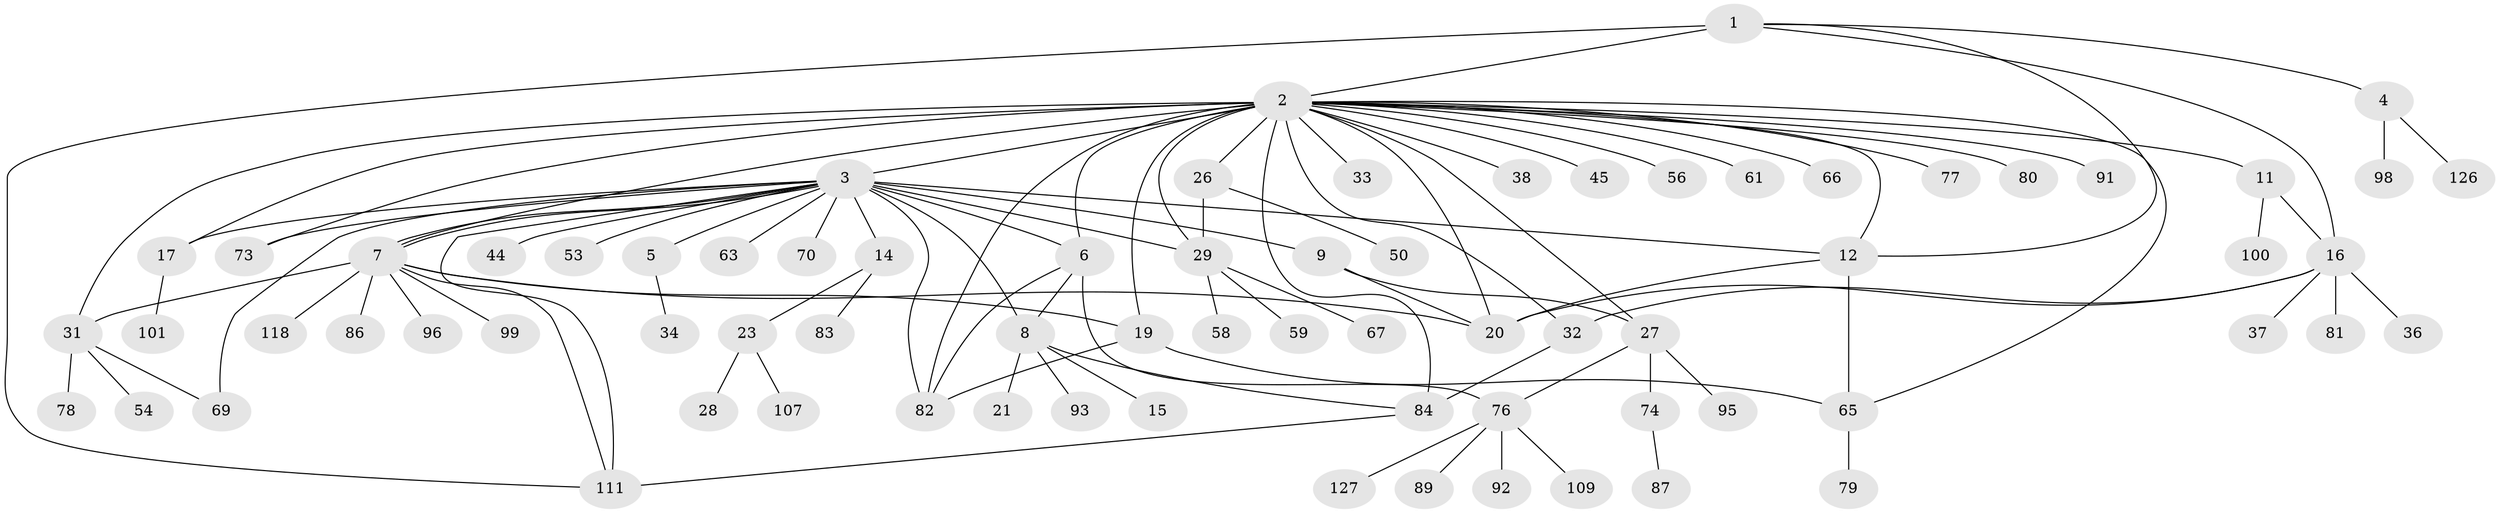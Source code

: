 // original degree distribution, {8: 0.006756756756756757, 16: 0.006756756756756757, 25: 0.006756756756756757, 3: 0.10810810810810811, 2: 0.17567567567567569, 5: 0.04054054054054054, 11: 0.006756756756756757, 10: 0.006756756756756757, 13: 0.013513513513513514, 7: 0.033783783783783786, 1: 0.49324324324324326, 4: 0.08783783783783784, 6: 0.013513513513513514}
// Generated by graph-tools (version 1.1) at 2025/14/03/09/25 04:14:28]
// undirected, 74 vertices, 104 edges
graph export_dot {
graph [start="1"]
  node [color=gray90,style=filled];
  1 [super="+110+140"];
  2 [super="+47+119+123+114+10+39+71"];
  3 [super="+18+64+22+108+106+144+138+104+62+48+13"];
  4;
  5;
  6;
  7 [super="+30"];
  8 [super="+51+94+129+120"];
  9;
  11;
  12 [super="+57+122"];
  14;
  15;
  16 [super="+24"];
  17 [super="+88"];
  19;
  20 [super="+60+52"];
  21 [super="+97"];
  23;
  26;
  27;
  28;
  29;
  31 [super="+85+42+46"];
  32;
  33;
  34;
  36;
  37;
  38;
  44;
  45;
  50;
  53;
  54;
  56;
  58;
  59;
  61;
  63;
  65 [super="+121+72"];
  66 [super="+105"];
  67;
  69;
  70 [super="+148"];
  73;
  74;
  76;
  77;
  78;
  79;
  80;
  81;
  82 [super="+145"];
  83;
  84 [super="+90"];
  86;
  87;
  89 [super="+102"];
  91 [super="+130"];
  92;
  93;
  95;
  96;
  98;
  99;
  100;
  101;
  107 [super="+141"];
  109;
  111 [super="+139"];
  118;
  126;
  127 [super="+128"];
  1 -- 2 [weight=2];
  1 -- 4;
  1 -- 12;
  1 -- 111;
  1 -- 16;
  2 -- 3 [weight=4];
  2 -- 6;
  2 -- 11;
  2 -- 31 [weight=3];
  2 -- 33;
  2 -- 38;
  2 -- 12 [weight=3];
  2 -- 66;
  2 -- 77;
  2 -- 80;
  2 -- 19;
  2 -- 20;
  2 -- 84 [weight=2];
  2 -- 26;
  2 -- 27;
  2 -- 29 [weight=2];
  2 -- 32;
  2 -- 91;
  2 -- 45;
  2 -- 56;
  2 -- 17;
  2 -- 65;
  2 -- 82;
  2 -- 7 [weight=2];
  2 -- 73;
  2 -- 61;
  3 -- 5;
  3 -- 6;
  3 -- 7 [weight=2];
  3 -- 7;
  3 -- 8;
  3 -- 9;
  3 -- 44;
  3 -- 69;
  3 -- 82;
  3 -- 111 [weight=2];
  3 -- 12 [weight=3];
  3 -- 73;
  3 -- 53;
  3 -- 63;
  3 -- 17;
  3 -- 70;
  3 -- 29;
  3 -- 14;
  4 -- 98;
  4 -- 126;
  5 -- 34;
  6 -- 8;
  6 -- 76;
  6 -- 82;
  7 -- 19;
  7 -- 86;
  7 -- 96;
  7 -- 118;
  7 -- 111;
  7 -- 31;
  7 -- 20;
  7 -- 99;
  8 -- 15;
  8 -- 21;
  8 -- 93;
  8 -- 84;
  9 -- 27;
  9 -- 20;
  11 -- 16;
  11 -- 100;
  12 -- 20;
  12 -- 65;
  14 -- 23;
  14 -- 83;
  16 -- 32;
  16 -- 81;
  16 -- 20;
  16 -- 36;
  16 -- 37;
  17 -- 101;
  19 -- 82;
  19 -- 65;
  23 -- 28;
  23 -- 107;
  26 -- 29;
  26 -- 50;
  27 -- 74;
  27 -- 76;
  27 -- 95;
  29 -- 58;
  29 -- 59;
  29 -- 67;
  31 -- 54;
  31 -- 78;
  31 -- 69;
  32 -- 84;
  65 -- 79;
  74 -- 87;
  76 -- 89;
  76 -- 92;
  76 -- 109;
  76 -- 127;
  84 -- 111;
}

